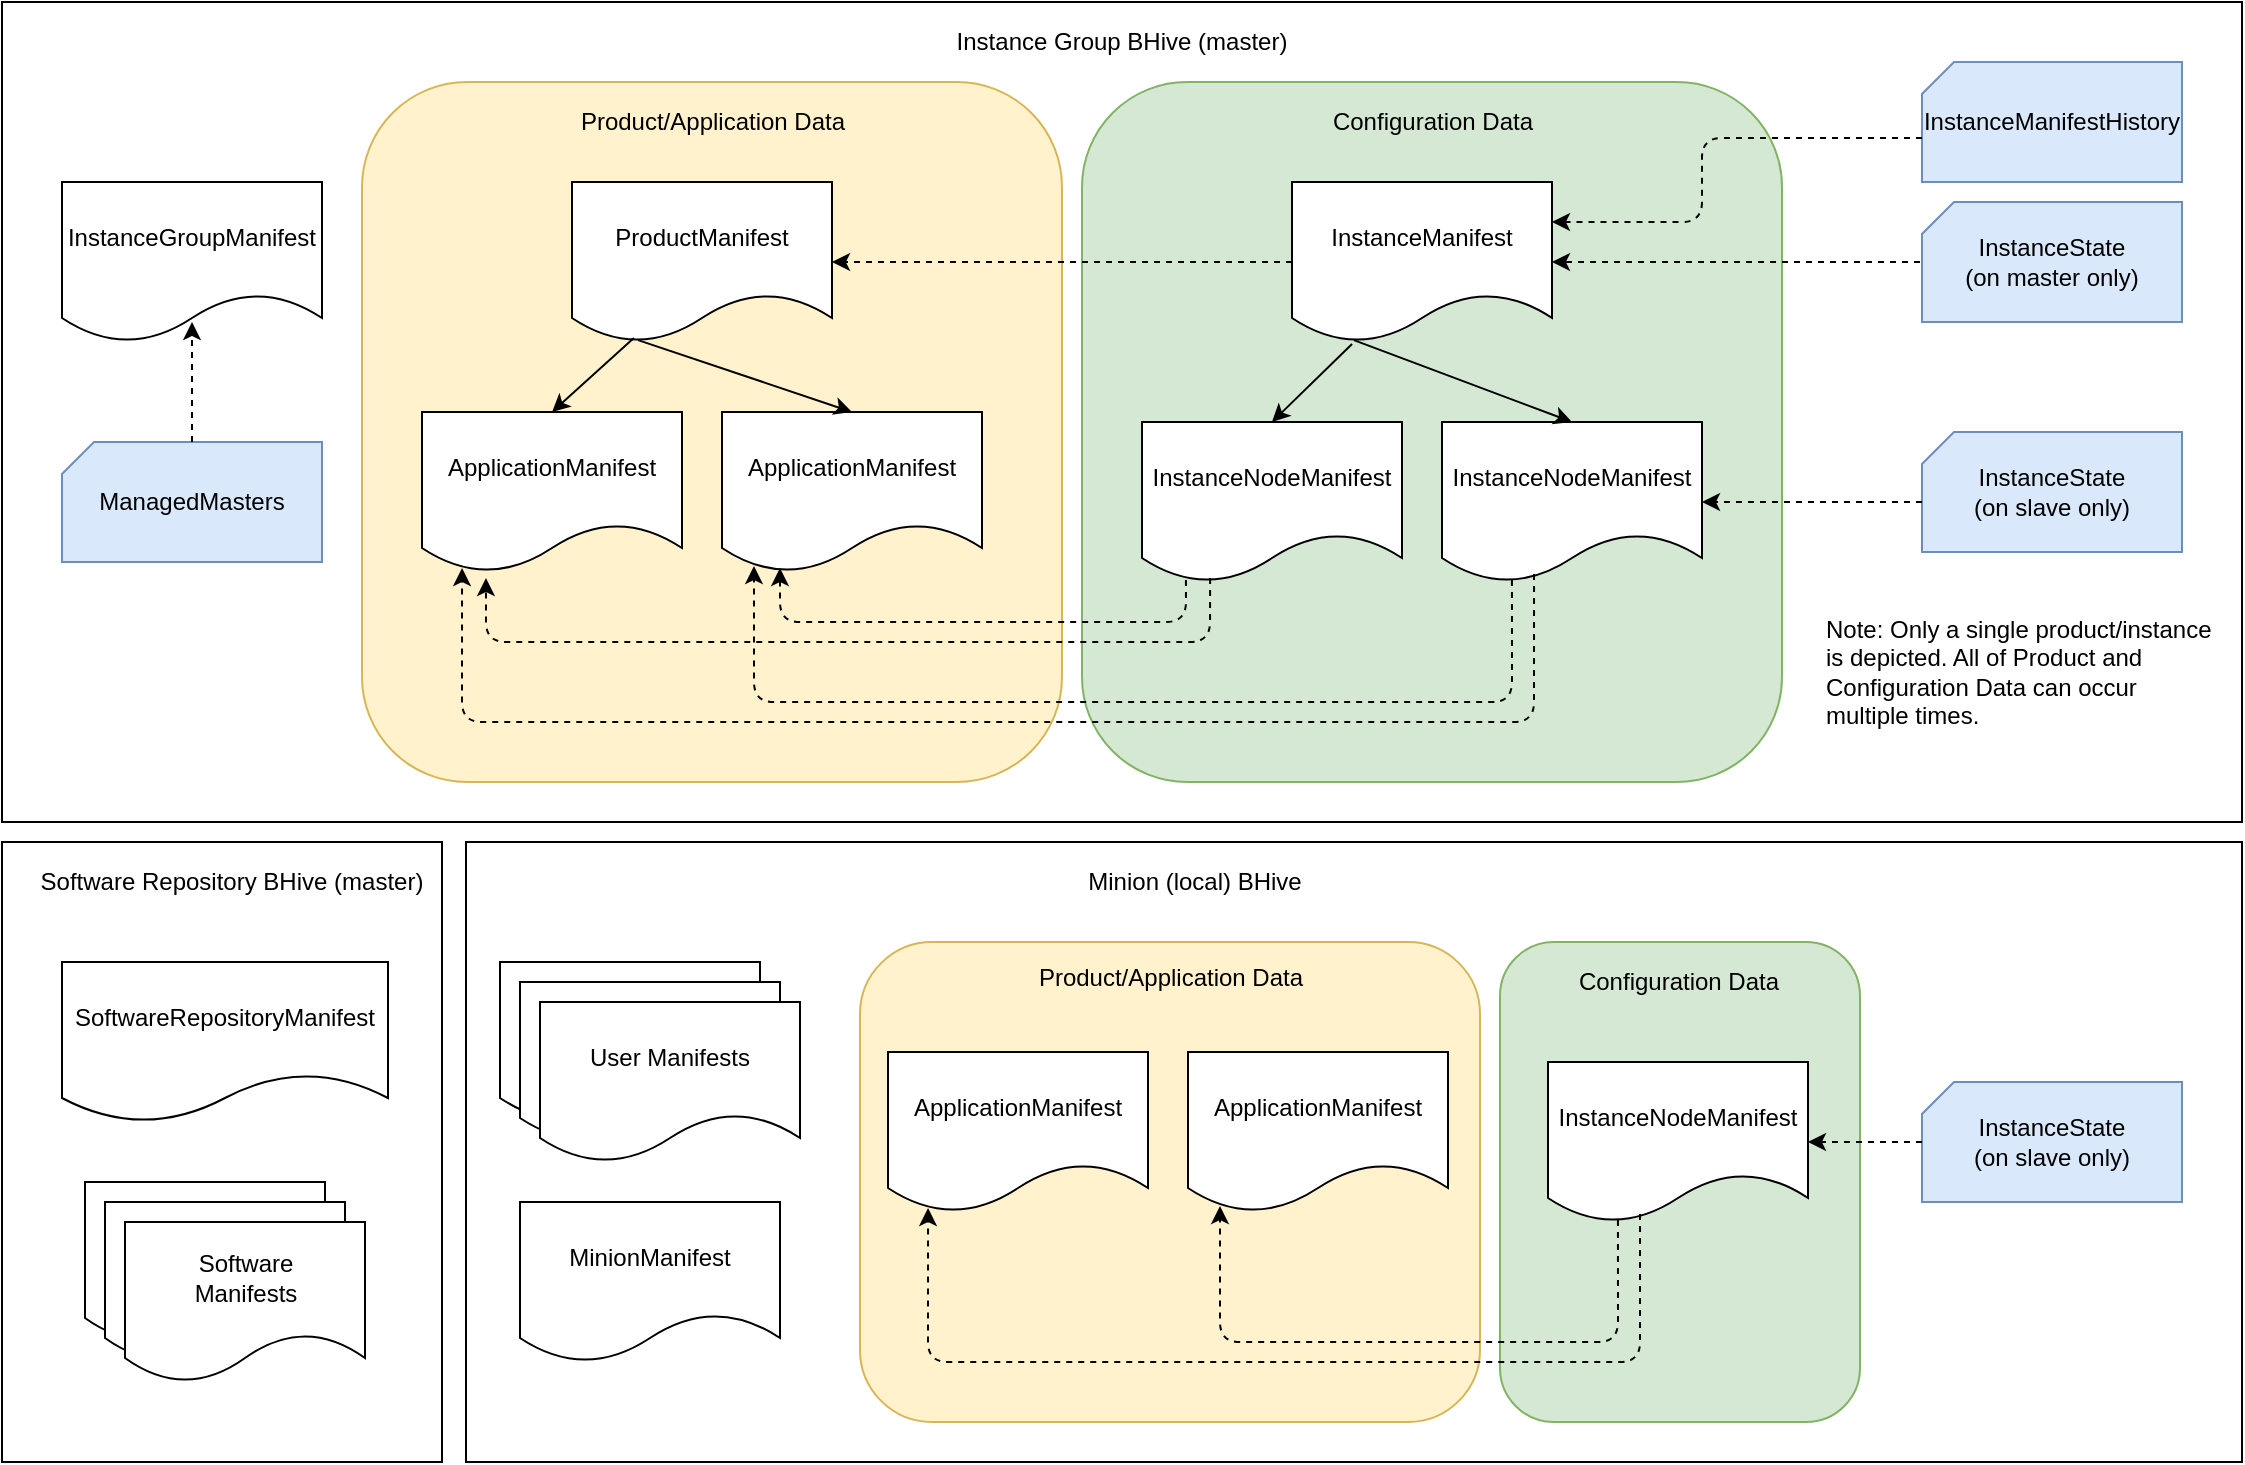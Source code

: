 <mxfile version="12.2.4" type="device" pages="1"><diagram id="6UQZ_LNliVJig-b_24FJ" name="Page-1"><mxGraphModel dx="1422" dy="723" grid="1" gridSize="10" guides="1" tooltips="1" connect="1" arrows="1" fold="1" page="1" pageScale="1" pageWidth="1169" pageHeight="827" math="0" shadow="0"><root><mxCell id="0"/><mxCell id="1" parent="0"/><mxCell id="iLzcYNgPiCWrI9cYnGc0-3" value="" style="rounded=0;whiteSpace=wrap;html=1;" vertex="1" parent="1"><mxGeometry x="10" y="10" width="1120" height="410" as="geometry"/></mxCell><mxCell id="iLzcYNgPiCWrI9cYnGc0-25" value="" style="rounded=1;whiteSpace=wrap;html=1;fillColor=#d5e8d4;strokeColor=#82b366;" vertex="1" parent="1"><mxGeometry x="550" y="50" width="350" height="350" as="geometry"/></mxCell><mxCell id="iLzcYNgPiCWrI9cYnGc0-23" value="" style="rounded=1;whiteSpace=wrap;html=1;fillColor=#fff2cc;strokeColor=#d6b656;" vertex="1" parent="1"><mxGeometry x="190" y="50" width="350" height="350" as="geometry"/></mxCell><mxCell id="iLzcYNgPiCWrI9cYnGc0-2" value="Instance Group BHive (master)" style="text;html=1;strokeColor=none;fillColor=none;align=center;verticalAlign=middle;whiteSpace=wrap;rounded=0;" vertex="1" parent="1"><mxGeometry x="480" y="20" width="180" height="20" as="geometry"/></mxCell><mxCell id="iLzcYNgPiCWrI9cYnGc0-7" value="InstanceGroupManifest" style="shape=document;whiteSpace=wrap;html=1;boundedLbl=1;" vertex="1" parent="1"><mxGeometry x="40" y="100" width="130" height="80" as="geometry"/></mxCell><mxCell id="iLzcYNgPiCWrI9cYnGc0-8" value="InstanceManifest" style="shape=document;whiteSpace=wrap;html=1;boundedLbl=1;" vertex="1" parent="1"><mxGeometry x="655" y="100" width="130" height="80" as="geometry"/></mxCell><mxCell id="iLzcYNgPiCWrI9cYnGc0-9" value="InstanceNodeManifest" style="shape=document;whiteSpace=wrap;html=1;boundedLbl=1;" vertex="1" parent="1"><mxGeometry x="580" y="220" width="130" height="80" as="geometry"/></mxCell><mxCell id="iLzcYNgPiCWrI9cYnGc0-10" value="InstanceNodeManifest" style="shape=document;whiteSpace=wrap;html=1;boundedLbl=1;" vertex="1" parent="1"><mxGeometry x="730" y="220" width="130" height="80" as="geometry"/></mxCell><mxCell id="iLzcYNgPiCWrI9cYnGc0-11" value="" style="endArrow=classic;html=1;exitX=0.231;exitY=1.013;exitDx=0;exitDy=0;exitPerimeter=0;entryX=0.5;entryY=0;entryDx=0;entryDy=0;" edge="1" parent="1" source="iLzcYNgPiCWrI9cYnGc0-8" target="iLzcYNgPiCWrI9cYnGc0-9"><mxGeometry width="50" height="50" relative="1" as="geometry"><mxPoint x="220" y="290" as="sourcePoint"/><mxPoint x="270" y="240" as="targetPoint"/></mxGeometry></mxCell><mxCell id="iLzcYNgPiCWrI9cYnGc0-12" value="" style="endArrow=classic;html=1;exitX=0.238;exitY=0.988;exitDx=0;exitDy=0;exitPerimeter=0;entryX=0.5;entryY=0;entryDx=0;entryDy=0;" edge="1" parent="1" source="iLzcYNgPiCWrI9cYnGc0-8" target="iLzcYNgPiCWrI9cYnGc0-10"><mxGeometry width="50" height="50" relative="1" as="geometry"><mxPoint x="270" y="300" as="sourcePoint"/><mxPoint x="320" y="250" as="targetPoint"/></mxGeometry></mxCell><mxCell id="iLzcYNgPiCWrI9cYnGc0-13" value="ProductManifest" style="shape=document;whiteSpace=wrap;html=1;boundedLbl=1;" vertex="1" parent="1"><mxGeometry x="295" y="100" width="130" height="80" as="geometry"/></mxCell><mxCell id="iLzcYNgPiCWrI9cYnGc0-14" value="ApplicationManifest" style="shape=document;whiteSpace=wrap;html=1;boundedLbl=1;" vertex="1" parent="1"><mxGeometry x="220" y="215" width="130" height="80" as="geometry"/></mxCell><mxCell id="iLzcYNgPiCWrI9cYnGc0-15" value="ApplicationManifest" style="shape=document;whiteSpace=wrap;html=1;boundedLbl=1;" vertex="1" parent="1"><mxGeometry x="370" y="215" width="130" height="80" as="geometry"/></mxCell><mxCell id="iLzcYNgPiCWrI9cYnGc0-16" value="" style="endArrow=classic;html=1;exitX=0.238;exitY=0.975;exitDx=0;exitDy=0;exitPerimeter=0;entryX=0.5;entryY=0;entryDx=0;entryDy=0;" edge="1" parent="1" source="iLzcYNgPiCWrI9cYnGc0-13" target="iLzcYNgPiCWrI9cYnGc0-14"><mxGeometry width="50" height="50" relative="1" as="geometry"><mxPoint x="10" y="530" as="sourcePoint"/><mxPoint x="60" y="480" as="targetPoint"/></mxGeometry></mxCell><mxCell id="iLzcYNgPiCWrI9cYnGc0-17" value="" style="endArrow=classic;html=1;exitX=0.254;exitY=0.988;exitDx=0;exitDy=0;exitPerimeter=0;entryX=0.5;entryY=0;entryDx=0;entryDy=0;" edge="1" parent="1" source="iLzcYNgPiCWrI9cYnGc0-13" target="iLzcYNgPiCWrI9cYnGc0-15"><mxGeometry width="50" height="50" relative="1" as="geometry"><mxPoint x="10" y="530" as="sourcePoint"/><mxPoint x="60" y="480" as="targetPoint"/></mxGeometry></mxCell><mxCell id="iLzcYNgPiCWrI9cYnGc0-18" value="" style="endArrow=classic;html=1;exitX=0;exitY=0.5;exitDx=0;exitDy=0;entryX=1;entryY=0.5;entryDx=0;entryDy=0;dashed=1;" edge="1" parent="1" source="iLzcYNgPiCWrI9cYnGc0-8" target="iLzcYNgPiCWrI9cYnGc0-13"><mxGeometry width="50" height="50" relative="1" as="geometry"><mxPoint x="10" y="530" as="sourcePoint"/><mxPoint x="60" y="480" as="targetPoint"/></mxGeometry></mxCell><mxCell id="iLzcYNgPiCWrI9cYnGc0-19" value="" style="endArrow=classic;html=1;exitX=0.262;exitY=0.975;exitDx=0;exitDy=0;exitPerimeter=0;entryX=0.246;entryY=1.038;entryDx=0;entryDy=0;entryPerimeter=0;dashed=1;" edge="1" parent="1" source="iLzcYNgPiCWrI9cYnGc0-9" target="iLzcYNgPiCWrI9cYnGc0-14"><mxGeometry width="50" height="50" relative="1" as="geometry"><mxPoint x="10" y="530" as="sourcePoint"/><mxPoint x="60" y="480" as="targetPoint"/><Array as="points"><mxPoint x="614" y="330"/><mxPoint x="420" y="330"/><mxPoint x="252" y="330"/></Array></mxGeometry></mxCell><mxCell id="iLzcYNgPiCWrI9cYnGc0-20" value="" style="endArrow=classic;html=1;dashed=1;exitX=0.169;exitY=0.988;exitDx=0;exitDy=0;exitPerimeter=0;entryX=0.223;entryY=0.975;entryDx=0;entryDy=0;entryPerimeter=0;" edge="1" parent="1" source="iLzcYNgPiCWrI9cYnGc0-9" target="iLzcYNgPiCWrI9cYnGc0-15"><mxGeometry width="50" height="50" relative="1" as="geometry"><mxPoint x="10" y="530" as="sourcePoint"/><mxPoint x="60" y="480" as="targetPoint"/><Array as="points"><mxPoint x="602" y="320"/><mxPoint x="399" y="320"/></Array></mxGeometry></mxCell><mxCell id="iLzcYNgPiCWrI9cYnGc0-21" value="" style="endArrow=classic;html=1;dashed=1;exitX=0.269;exitY=0.988;exitDx=0;exitDy=0;exitPerimeter=0;entryX=0.123;entryY=0.963;entryDx=0;entryDy=0;entryPerimeter=0;" edge="1" parent="1" source="iLzcYNgPiCWrI9cYnGc0-10" target="iLzcYNgPiCWrI9cYnGc0-15"><mxGeometry width="50" height="50" relative="1" as="geometry"><mxPoint x="550" y="410" as="sourcePoint"/><mxPoint x="600" y="360" as="targetPoint"/><Array as="points"><mxPoint x="765" y="360"/><mxPoint x="386" y="360"/></Array></mxGeometry></mxCell><mxCell id="iLzcYNgPiCWrI9cYnGc0-22" value="" style="endArrow=classic;html=1;dashed=1;exitX=0.354;exitY=0.95;exitDx=0;exitDy=0;exitPerimeter=0;entryX=0.154;entryY=0.975;entryDx=0;entryDy=0;entryPerimeter=0;" edge="1" parent="1" source="iLzcYNgPiCWrI9cYnGc0-10" target="iLzcYNgPiCWrI9cYnGc0-14"><mxGeometry width="50" height="50" relative="1" as="geometry"><mxPoint x="700" y="440" as="sourcePoint"/><mxPoint x="750" y="390" as="targetPoint"/><Array as="points"><mxPoint x="776" y="370"/><mxPoint x="240" y="370"/></Array></mxGeometry></mxCell><mxCell id="iLzcYNgPiCWrI9cYnGc0-24" value="Product/Application Data" style="text;html=1;strokeColor=none;fillColor=none;align=center;verticalAlign=middle;whiteSpace=wrap;rounded=0;" vertex="1" parent="1"><mxGeometry x="287.5" y="60" width="155" height="20" as="geometry"/></mxCell><mxCell id="iLzcYNgPiCWrI9cYnGc0-26" value="Configuration Data" style="text;html=1;strokeColor=none;fillColor=none;align=center;verticalAlign=middle;whiteSpace=wrap;rounded=0;" vertex="1" parent="1"><mxGeometry x="667.5" y="60" width="115" height="20" as="geometry"/></mxCell><mxCell id="iLzcYNgPiCWrI9cYnGc0-27" value="InstanceState&lt;br&gt;(on master only)" style="shape=card;whiteSpace=wrap;html=1;size=16;fillColor=#dae8fc;strokeColor=#6c8ebf;" vertex="1" parent="1"><mxGeometry x="970" y="110" width="130" height="60" as="geometry"/></mxCell><mxCell id="iLzcYNgPiCWrI9cYnGc0-28" value="" style="endArrow=classic;html=1;dashed=1;entryX=1;entryY=0.5;entryDx=0;entryDy=0;" edge="1" parent="1" target="iLzcYNgPiCWrI9cYnGc0-8"><mxGeometry width="50" height="50" relative="1" as="geometry"><mxPoint x="969" y="140" as="sourcePoint"/><mxPoint x="60" y="600" as="targetPoint"/></mxGeometry></mxCell><mxCell id="iLzcYNgPiCWrI9cYnGc0-29" value="InstanceState&lt;br&gt;(on slave only)" style="shape=card;whiteSpace=wrap;html=1;size=16;fillColor=#dae8fc;strokeColor=#6c8ebf;" vertex="1" parent="1"><mxGeometry x="970" y="225" width="130" height="60" as="geometry"/></mxCell><mxCell id="iLzcYNgPiCWrI9cYnGc0-30" value="" style="endArrow=classic;html=1;dashed=1;entryX=1;entryY=0.5;entryDx=0;entryDy=0;" edge="1" parent="1" target="iLzcYNgPiCWrI9cYnGc0-10"><mxGeometry width="50" height="50" relative="1" as="geometry"><mxPoint x="970" y="260" as="sourcePoint"/><mxPoint x="878" y="330" as="targetPoint"/></mxGeometry></mxCell><mxCell id="iLzcYNgPiCWrI9cYnGc0-31" value="InstanceManifestHistory" style="shape=card;whiteSpace=wrap;html=1;size=16;fillColor=#dae8fc;strokeColor=#6c8ebf;" vertex="1" parent="1"><mxGeometry x="970" y="40" width="130" height="60" as="geometry"/></mxCell><mxCell id="iLzcYNgPiCWrI9cYnGc0-32" value="" style="endArrow=classic;html=1;dashed=1;entryX=1;entryY=0.25;entryDx=0;entryDy=0;exitX=0;exitY=0;exitDx=0;exitDy=38;exitPerimeter=0;" edge="1" parent="1" source="iLzcYNgPiCWrI9cYnGc0-31" target="iLzcYNgPiCWrI9cYnGc0-8"><mxGeometry width="50" height="50" relative="1" as="geometry"><mxPoint x="979" y="150" as="sourcePoint"/><mxPoint x="795" y="150" as="targetPoint"/><Array as="points"><mxPoint x="860" y="78"/><mxPoint x="860" y="120"/></Array></mxGeometry></mxCell><mxCell id="iLzcYNgPiCWrI9cYnGc0-33" value="ManagedMasters" style="shape=card;whiteSpace=wrap;html=1;size=16;fillColor=#dae8fc;strokeColor=#6c8ebf;" vertex="1" parent="1"><mxGeometry x="40" y="230" width="130" height="60" as="geometry"/></mxCell><mxCell id="iLzcYNgPiCWrI9cYnGc0-34" value="" style="endArrow=classic;html=1;dashed=1;exitX=0.5;exitY=0;exitDx=0;exitDy=0;exitPerimeter=0;entryX=0.5;entryY=0.875;entryDx=0;entryDy=0;entryPerimeter=0;" edge="1" parent="1" source="iLzcYNgPiCWrI9cYnGc0-33" target="iLzcYNgPiCWrI9cYnGc0-7"><mxGeometry width="50" height="50" relative="1" as="geometry"><mxPoint x="110" y="240" as="sourcePoint"/><mxPoint x="160" y="190" as="targetPoint"/></mxGeometry></mxCell><mxCell id="iLzcYNgPiCWrI9cYnGc0-35" value="" style="rounded=0;whiteSpace=wrap;html=1;" vertex="1" parent="1"><mxGeometry x="10" y="430" width="220" height="310" as="geometry"/></mxCell><mxCell id="iLzcYNgPiCWrI9cYnGc0-36" value="Software Repository BHive (master)" style="text;html=1;strokeColor=none;fillColor=none;align=center;verticalAlign=middle;whiteSpace=wrap;rounded=0;" vertex="1" parent="1"><mxGeometry x="20" y="440" width="210" height="20" as="geometry"/></mxCell><mxCell id="iLzcYNgPiCWrI9cYnGc0-37" value="SoftwareRepositoryManifest" style="shape=document;whiteSpace=wrap;html=1;boundedLbl=1;" vertex="1" parent="1"><mxGeometry x="40" y="490" width="163" height="80" as="geometry"/></mxCell><mxCell id="iLzcYNgPiCWrI9cYnGc0-41" value="" style="group" vertex="1" connectable="0" parent="1"><mxGeometry x="51.5" y="600" width="140" height="100" as="geometry"/></mxCell><mxCell id="iLzcYNgPiCWrI9cYnGc0-38" value="Software&lt;br&gt;Manifests" style="shape=document;whiteSpace=wrap;html=1;boundedLbl=1;" vertex="1" parent="iLzcYNgPiCWrI9cYnGc0-41"><mxGeometry width="120" height="80" as="geometry"/></mxCell><mxCell id="iLzcYNgPiCWrI9cYnGc0-39" value="Software&lt;br&gt;Manifests" style="shape=document;whiteSpace=wrap;html=1;boundedLbl=1;" vertex="1" parent="iLzcYNgPiCWrI9cYnGc0-41"><mxGeometry x="10" y="10" width="120" height="80" as="geometry"/></mxCell><mxCell id="iLzcYNgPiCWrI9cYnGc0-40" value="Software&lt;br&gt;Manifests" style="shape=document;whiteSpace=wrap;html=1;boundedLbl=1;" vertex="1" parent="iLzcYNgPiCWrI9cYnGc0-41"><mxGeometry x="20" y="20" width="120" height="80" as="geometry"/></mxCell><mxCell id="iLzcYNgPiCWrI9cYnGc0-42" value="" style="rounded=0;whiteSpace=wrap;html=1;" vertex="1" parent="1"><mxGeometry x="242" y="430" width="888" height="310" as="geometry"/></mxCell><mxCell id="iLzcYNgPiCWrI9cYnGc0-43" value="Minion (local) BHive" style="text;html=1;strokeColor=none;fillColor=none;align=center;verticalAlign=middle;whiteSpace=wrap;rounded=0;" vertex="1" parent="1"><mxGeometry x="539.5" y="440" width="133" height="20" as="geometry"/></mxCell><mxCell id="iLzcYNgPiCWrI9cYnGc0-45" value="MinionManifest" style="shape=document;whiteSpace=wrap;html=1;boundedLbl=1;" vertex="1" parent="1"><mxGeometry x="269" y="610" width="130" height="80" as="geometry"/></mxCell><mxCell id="iLzcYNgPiCWrI9cYnGc0-48" value="" style="group" vertex="1" connectable="0" parent="1"><mxGeometry x="259" y="490" width="150" height="100" as="geometry"/></mxCell><mxCell id="iLzcYNgPiCWrI9cYnGc0-44" value="User Manifests" style="shape=document;whiteSpace=wrap;html=1;boundedLbl=1;" vertex="1" parent="iLzcYNgPiCWrI9cYnGc0-48"><mxGeometry width="130" height="80" as="geometry"/></mxCell><mxCell id="iLzcYNgPiCWrI9cYnGc0-46" value="User Manifests" style="shape=document;whiteSpace=wrap;html=1;boundedLbl=1;" vertex="1" parent="iLzcYNgPiCWrI9cYnGc0-48"><mxGeometry x="10" y="10" width="130" height="80" as="geometry"/></mxCell><mxCell id="iLzcYNgPiCWrI9cYnGc0-47" value="User Manifests" style="shape=document;whiteSpace=wrap;html=1;boundedLbl=1;" vertex="1" parent="iLzcYNgPiCWrI9cYnGc0-48"><mxGeometry x="20" y="20" width="130" height="80" as="geometry"/></mxCell><mxCell id="iLzcYNgPiCWrI9cYnGc0-49" value="" style="rounded=1;whiteSpace=wrap;html=1;fillColor=#d5e8d4;strokeColor=#82b366;" vertex="1" parent="1"><mxGeometry x="759" y="480" width="180" height="240" as="geometry"/></mxCell><mxCell id="iLzcYNgPiCWrI9cYnGc0-50" value="" style="rounded=1;whiteSpace=wrap;html=1;fillColor=#fff2cc;strokeColor=#d6b656;" vertex="1" parent="1"><mxGeometry x="439" y="480" width="310" height="240" as="geometry"/></mxCell><mxCell id="iLzcYNgPiCWrI9cYnGc0-51" value="InstanceNodeManifest" style="shape=document;whiteSpace=wrap;html=1;boundedLbl=1;" vertex="1" parent="1"><mxGeometry x="783" y="540" width="130" height="80" as="geometry"/></mxCell><mxCell id="iLzcYNgPiCWrI9cYnGc0-52" value="ApplicationManifest" style="shape=document;whiteSpace=wrap;html=1;boundedLbl=1;" vertex="1" parent="1"><mxGeometry x="453" y="535" width="130" height="80" as="geometry"/></mxCell><mxCell id="iLzcYNgPiCWrI9cYnGc0-53" value="ApplicationManifest" style="shape=document;whiteSpace=wrap;html=1;boundedLbl=1;" vertex="1" parent="1"><mxGeometry x="603" y="535" width="130" height="80" as="geometry"/></mxCell><mxCell id="iLzcYNgPiCWrI9cYnGc0-54" value="" style="endArrow=classic;html=1;dashed=1;exitX=0.269;exitY=0.988;exitDx=0;exitDy=0;exitPerimeter=0;entryX=0.123;entryY=0.963;entryDx=0;entryDy=0;entryPerimeter=0;" edge="1" parent="1" source="iLzcYNgPiCWrI9cYnGc0-51" target="iLzcYNgPiCWrI9cYnGc0-53"><mxGeometry width="50" height="50" relative="1" as="geometry"><mxPoint x="783" y="730" as="sourcePoint"/><mxPoint x="833" y="680" as="targetPoint"/><Array as="points"><mxPoint x="818" y="680"/><mxPoint x="619" y="680"/></Array></mxGeometry></mxCell><mxCell id="iLzcYNgPiCWrI9cYnGc0-55" value="" style="endArrow=classic;html=1;dashed=1;exitX=0.354;exitY=0.95;exitDx=0;exitDy=0;exitPerimeter=0;entryX=0.154;entryY=0.975;entryDx=0;entryDy=0;entryPerimeter=0;" edge="1" parent="1" source="iLzcYNgPiCWrI9cYnGc0-51" target="iLzcYNgPiCWrI9cYnGc0-52"><mxGeometry width="50" height="50" relative="1" as="geometry"><mxPoint x="933" y="760" as="sourcePoint"/><mxPoint x="983" y="710" as="targetPoint"/><Array as="points"><mxPoint x="829" y="690"/><mxPoint x="473" y="690"/></Array></mxGeometry></mxCell><mxCell id="iLzcYNgPiCWrI9cYnGc0-56" value="InstanceState&lt;br&gt;(on slave only)" style="shape=card;whiteSpace=wrap;html=1;size=16;fillColor=#dae8fc;strokeColor=#6c8ebf;" vertex="1" parent="1"><mxGeometry x="970" y="550" width="130" height="60" as="geometry"/></mxCell><mxCell id="iLzcYNgPiCWrI9cYnGc0-57" value="" style="endArrow=classic;html=1;dashed=1;entryX=1;entryY=0.5;entryDx=0;entryDy=0;" edge="1" parent="1" target="iLzcYNgPiCWrI9cYnGc0-51"><mxGeometry width="50" height="50" relative="1" as="geometry"><mxPoint x="970" y="580" as="sourcePoint"/><mxPoint x="1272" y="650" as="targetPoint"/></mxGeometry></mxCell><mxCell id="iLzcYNgPiCWrI9cYnGc0-59" value="Product/Application Data" style="text;html=1;strokeColor=none;fillColor=none;align=center;verticalAlign=middle;whiteSpace=wrap;rounded=0;" vertex="1" parent="1"><mxGeometry x="516.5" y="487.5" width="155" height="20" as="geometry"/></mxCell><mxCell id="iLzcYNgPiCWrI9cYnGc0-60" value="Configuration Data" style="text;html=1;strokeColor=none;fillColor=none;align=center;verticalAlign=middle;whiteSpace=wrap;rounded=0;" vertex="1" parent="1"><mxGeometry x="790.5" y="490" width="115" height="20" as="geometry"/></mxCell><mxCell id="iLzcYNgPiCWrI9cYnGc0-61" value="Note: Only a single product/instance is depicted. All of Product and Configuration Data can occur multiple times." style="text;html=1;strokeColor=none;fillColor=none;align=left;verticalAlign=middle;whiteSpace=wrap;rounded=0;" vertex="1" parent="1"><mxGeometry x="920" y="310" width="200" height="70" as="geometry"/></mxCell></root></mxGraphModel></diagram></mxfile>